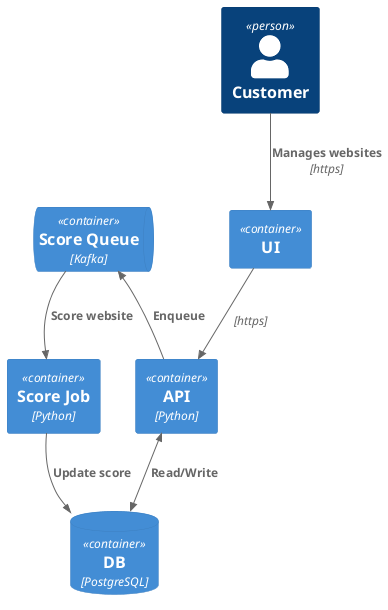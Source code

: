 @startuml C1_Diagram
!include <C4/C4_Container>


Person(user, "Customer", "")
Container(web_ui, "UI", "")
Container(web_api, "API", "Python")
ContainerDb(score_db, "DB", "PostgreSQL")

ContainerQueue(score_queue, "Score Queue", "Kafka")
Container(score_job, "Score Job", "Python")

Rel(user, web_ui, "Manages websites", "https")
Rel(web_ui, web_api, "", "https")
BiRel(web_api, score_db, "Read/Write")
Rel_L(web_api, score_queue, "Enqueue")
Rel(score_queue, score_job, "Score website")
Rel(score_job, score_db, "Update score")
@enduml
